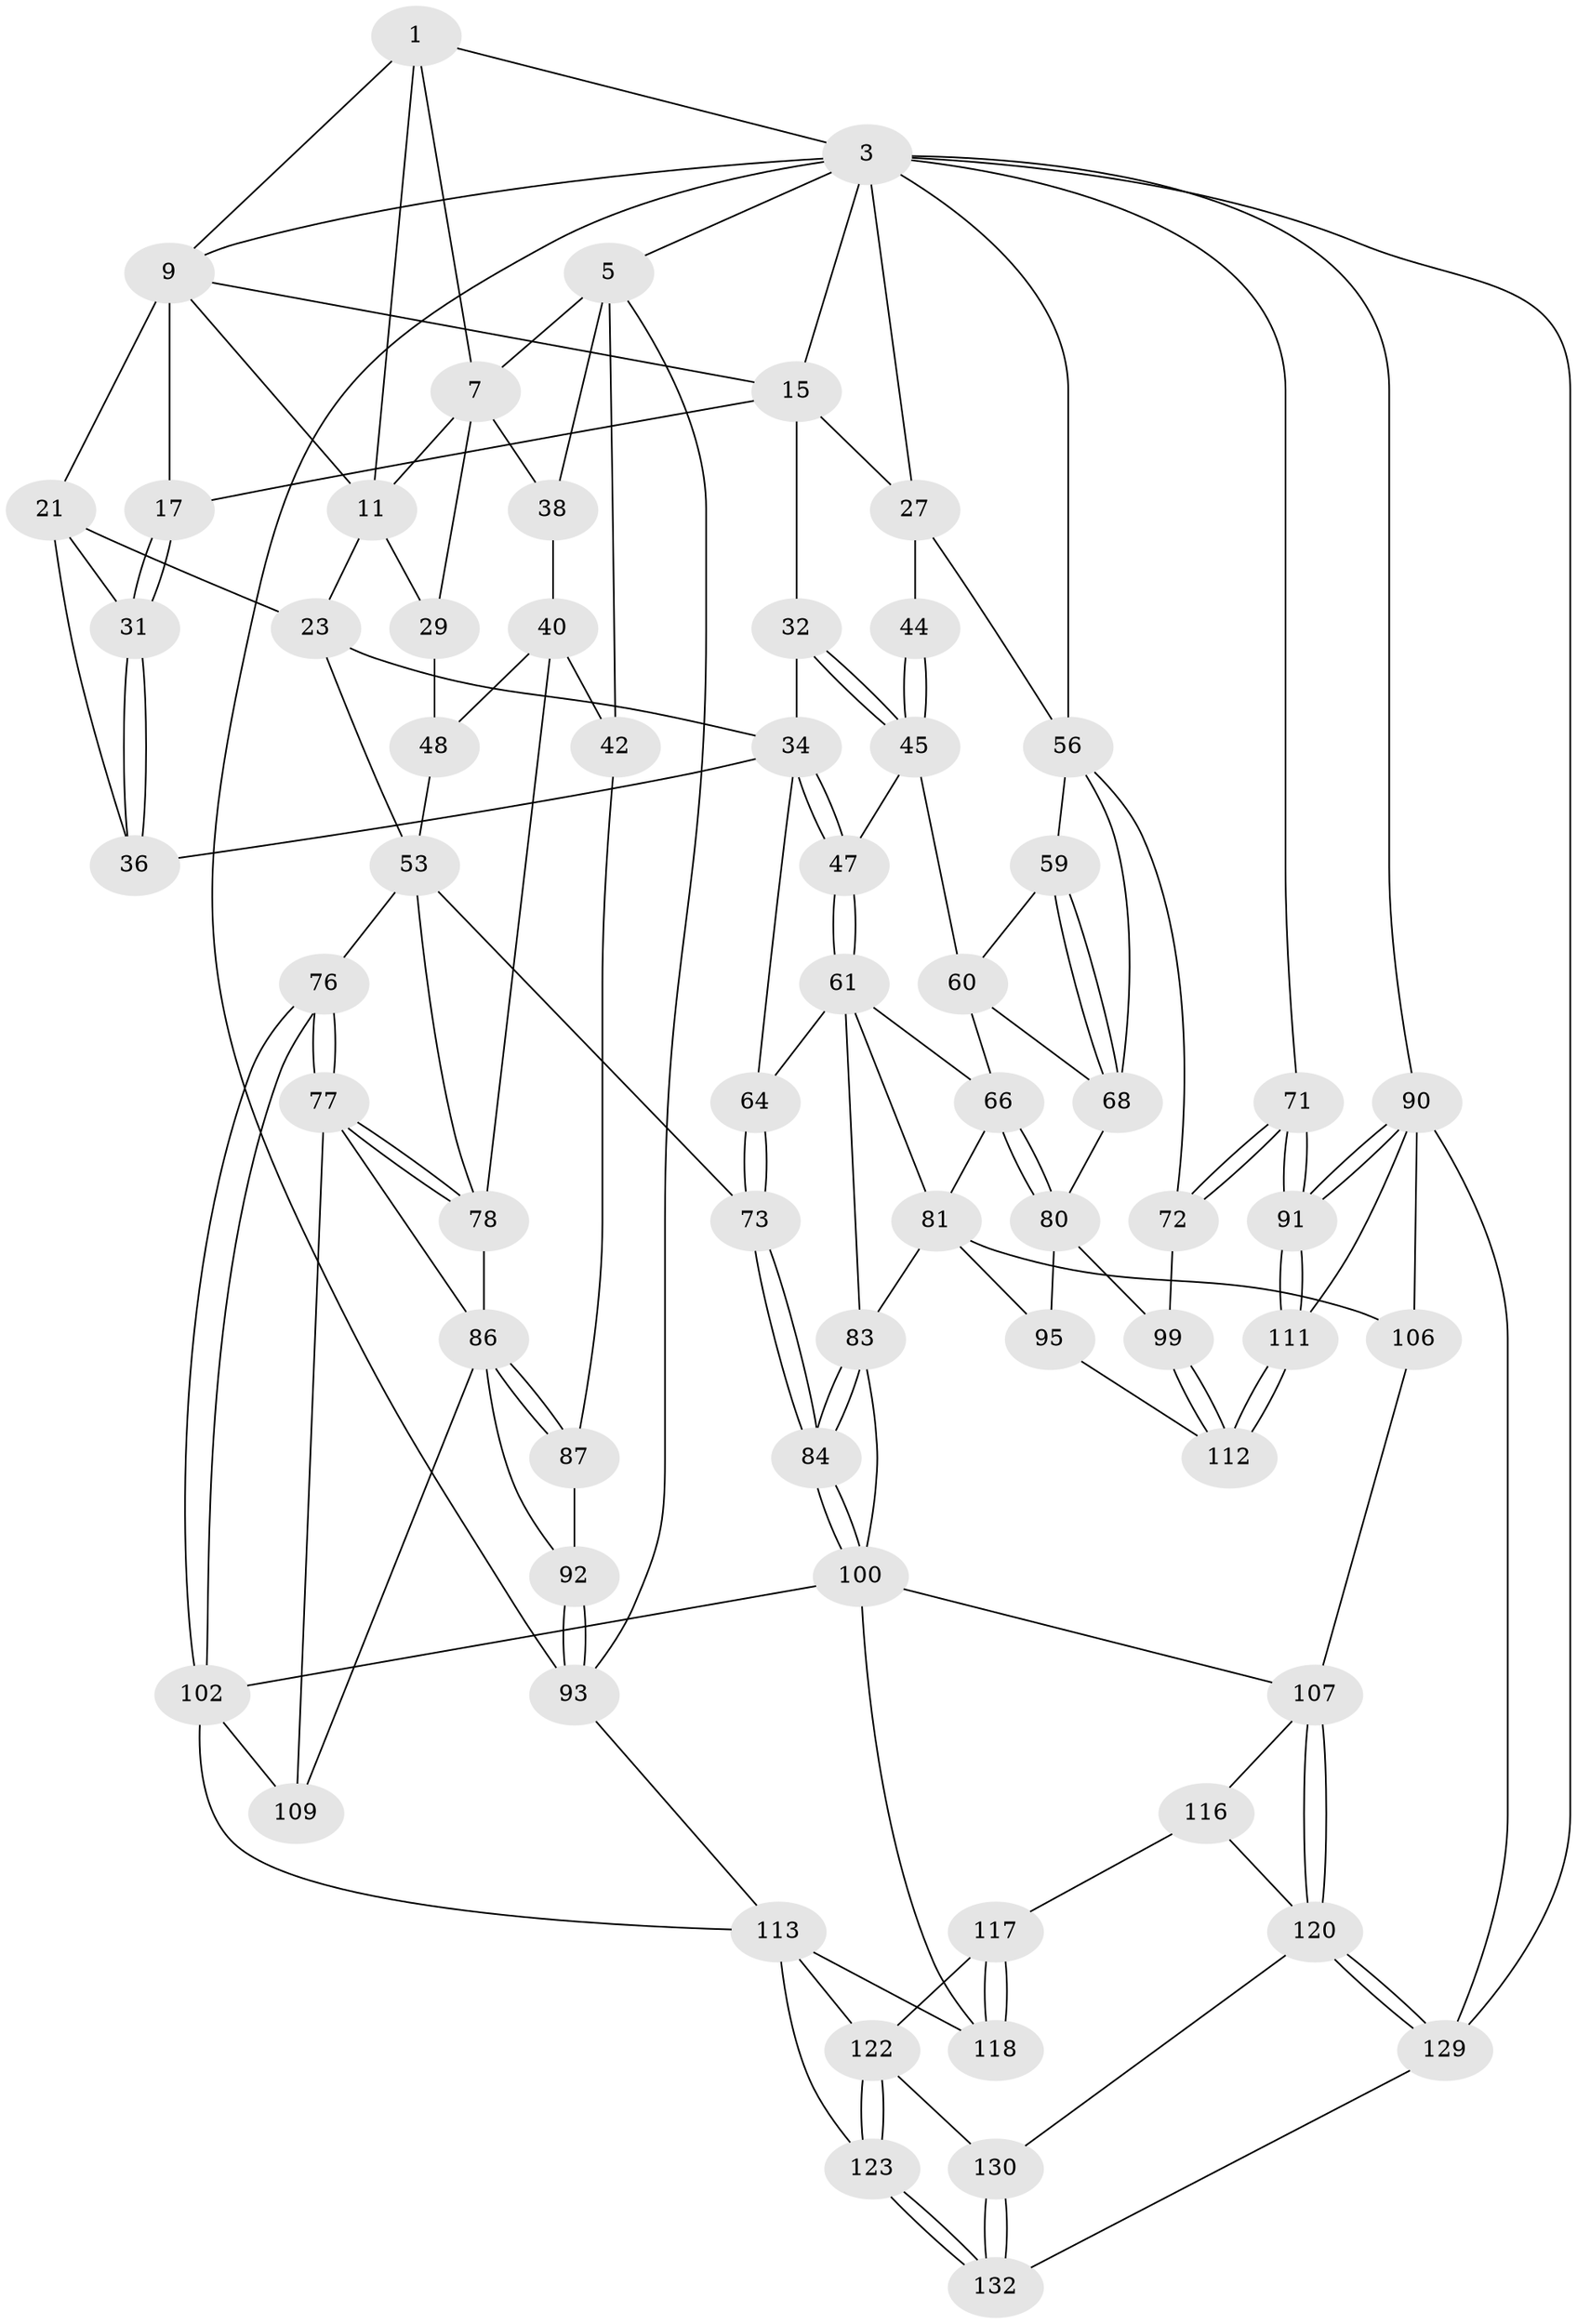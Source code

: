 // original degree distribution, {3: 0.015037593984962405, 4: 0.19548872180451127, 5: 0.6165413533834586, 6: 0.17293233082706766}
// Generated by graph-tools (version 1.1) at 2025/17/03/09/25 04:17:02]
// undirected, 66 vertices, 155 edges
graph export_dot {
graph [start="1"]
  node [color=gray90,style=filled];
  1 [pos="+0.3235440521597423+0",super="+2+6"];
  3 [pos="+1+0",super="+4+14"];
  5 [pos="+0.16177782032146318+0",super="+8+37"];
  7 [pos="+0.18924961541619684+0.09524216298083531",super="+19"];
  9 [pos="+0.5061864841788375+0",super="+13+10"];
  11 [pos="+0.3968943515749557+0.14938164392514727",super="+12+24"];
  15 [pos="+0.6592535481891879+0.15390512878083779",super="+20+16"];
  17 [pos="+0.6333009375933522+0.1633278297445712"];
  21 [pos="+0.5103327486863645+0.21038589625716636",super="+22"];
  23 [pos="+0.38315241739228023+0.3022431481914163",super="+50"];
  27 [pos="+0.9623227266661945+0.2780075778258672",super="+43"];
  29 [pos="+0.3120600360515481+0.26820982797872855"];
  31 [pos="+0.5800544298638208+0.21756066772643984"];
  32 [pos="+0.7893217952343944+0.26934468001060985",super="+33"];
  34 [pos="+0.6426987850495952+0.3545779042546548",super="+35"];
  36 [pos="+0.5842016537205535+0.2845901414838769"];
  38 [pos="+0.070747004104434+0.14114528189121617",super="+39"];
  40 [pos="+0.22436609205842917+0.3019155534696714",super="+41"];
  42 [pos="+0+0.26441384305278814"];
  44 [pos="+0.8149904858097918+0.3892537658017105"];
  45 [pos="+0.798260165956434+0.3936274406345918",super="+46"];
  47 [pos="+0.6603014376665344+0.3799643472241305"];
  48 [pos="+0.2549835906898348+0.2986076777577417",super="+51"];
  53 [pos="+0.41295624282705856+0.4030737381343094",super="+54+74"];
  56 [pos="+0.9104643422067528+0.46100057629754854",super="+57+69"];
  59 [pos="+0.8602888410651618+0.4609151755156491"];
  60 [pos="+0.7960259779866765+0.41219943562130745",super="+65"];
  61 [pos="+0.6691692798048855+0.4893766241264485",super="+62"];
  64 [pos="+0.5726401007934308+0.5088606421442625"];
  66 [pos="+0.7023192830230004+0.5168185237031182",super="+67"];
  68 [pos="+0.8299552966499828+0.5174997973470076",super="+70"];
  71 [pos="+1+0.49443509032909005"];
  72 [pos="+1+0.5361780328105983"];
  73 [pos="+0.46924698938094683+0.5586998341772431"];
  76 [pos="+0.3541325225010112+0.63657832016612"];
  77 [pos="+0.3130347450998203+0.6125823513075571",super="+97"];
  78 [pos="+0.309502542424261+0.5443329060950245",super="+79"];
  80 [pos="+0.8109915750360361+0.621226691187594",super="+94"];
  81 [pos="+0.6616658937821821+0.6174955389635662",super="+82+96"];
  83 [pos="+0.5640230569874007+0.5851134148977656",super="+85"];
  84 [pos="+0.509997809396783+0.6158483538010485"];
  86 [pos="+0.1775314880397915+0.5130800863255907",super="+98"];
  87 [pos="+0.08712651487332945+0.5606780320240967",super="+88"];
  90 [pos="+1+0.9121821543769618",super="+125"];
  91 [pos="+1+0.8708068312622924"];
  92 [pos="+0+1",super="+104"];
  93 [pos="+0+1"];
  95 [pos="+0.7689586897700966+0.7253907556994033"];
  99 [pos="+0.9172463916628322+0.6350604805760234"];
  100 [pos="+0.5088774708292962+0.6445155441342748",super="+101+105"];
  102 [pos="+0.3555577898757452+0.641128256145973",super="+110"];
  106 [pos="+0.7594736039185914+0.7341756860142118"];
  107 [pos="+0.7039575810051012+0.7528241028948724",super="+108"];
  109 [pos="+0.1975509607727936+0.6984601978369589"];
  111 [pos="+1+0.7821698135750035",super="+124"];
  112 [pos="+0.9907759214187007+0.7659774871222694",super="+115"];
  113 [pos="+0.22363582907759058+0.7654730101976281",super="+114+119"];
  116 [pos="+0.515547456686931+0.8152881836901095"];
  117 [pos="+0.4433057459957459+0.8107342708294261"];
  118 [pos="+0.4036895160238565+0.7541175653225612"];
  120 [pos="+0.6263561990587333+0.8795227713767622",super="+121"];
  122 [pos="+0.3177385560221458+0.9835211967976017",super="+128"];
  123 [pos="+0.11035401628137416+1"];
  129 [pos="+0.6865293856328338+0.9353909320094532",super="+131"];
  130 [pos="+0.5355113451749117+0.9726772404117262"];
  132 [pos="+0.5701652073688328+1"];
  1 -- 3;
  1 -- 9;
  1 -- 7;
  1 -- 11;
  3 -- 5;
  3 -- 71;
  3 -- 56;
  3 -- 90;
  3 -- 27;
  3 -- 93;
  3 -- 9;
  3 -- 15;
  3 -- 129;
  5 -- 38 [weight=2];
  5 -- 7;
  5 -- 42;
  5 -- 93;
  7 -- 11;
  7 -- 29;
  7 -- 38;
  9 -- 15;
  9 -- 11;
  9 -- 21;
  9 -- 17;
  11 -- 29;
  11 -- 23;
  15 -- 32 [weight=2];
  15 -- 27;
  15 -- 17;
  17 -- 31;
  17 -- 31;
  21 -- 31;
  21 -- 36;
  21 -- 23;
  23 -- 53;
  23 -- 34;
  27 -- 56;
  27 -- 44 [weight=2];
  29 -- 48;
  31 -- 36;
  31 -- 36;
  32 -- 45;
  32 -- 45;
  32 -- 34;
  34 -- 47;
  34 -- 47;
  34 -- 64;
  34 -- 36;
  38 -- 40;
  40 -- 48 [weight=2];
  40 -- 42;
  40 -- 78;
  42 -- 87;
  44 -- 45;
  44 -- 45;
  45 -- 60;
  45 -- 47;
  47 -- 61;
  47 -- 61;
  48 -- 53;
  53 -- 78;
  53 -- 73;
  53 -- 76;
  56 -- 59;
  56 -- 72;
  56 -- 68;
  59 -- 60;
  59 -- 68;
  59 -- 68;
  60 -- 66;
  60 -- 68;
  61 -- 66;
  61 -- 64;
  61 -- 81;
  61 -- 83;
  64 -- 73;
  64 -- 73;
  66 -- 80;
  66 -- 80;
  66 -- 81;
  68 -- 80;
  71 -- 72;
  71 -- 72;
  71 -- 91;
  71 -- 91;
  72 -- 99;
  73 -- 84;
  73 -- 84;
  76 -- 77;
  76 -- 77;
  76 -- 102;
  76 -- 102;
  77 -- 78;
  77 -- 78;
  77 -- 109;
  77 -- 86;
  78 -- 86;
  80 -- 99;
  80 -- 95;
  81 -- 106;
  81 -- 95;
  81 -- 83;
  83 -- 84;
  83 -- 84;
  83 -- 100;
  84 -- 100;
  84 -- 100;
  86 -- 87;
  86 -- 87;
  86 -- 109;
  86 -- 92;
  87 -- 92 [weight=2];
  90 -- 91;
  90 -- 91;
  90 -- 129 [weight=2];
  90 -- 106;
  90 -- 111;
  91 -- 111;
  91 -- 111;
  92 -- 93;
  92 -- 93;
  93 -- 113;
  95 -- 112;
  99 -- 112;
  99 -- 112;
  100 -- 102;
  100 -- 118;
  100 -- 107;
  102 -- 113;
  102 -- 109;
  106 -- 107;
  107 -- 120;
  107 -- 120;
  107 -- 116;
  111 -- 112 [weight=2];
  111 -- 112;
  113 -- 123;
  113 -- 122;
  113 -- 118;
  116 -- 117;
  116 -- 120;
  117 -- 118;
  117 -- 118;
  117 -- 122;
  120 -- 129;
  120 -- 129;
  120 -- 130;
  122 -- 123;
  122 -- 123;
  122 -- 130;
  123 -- 132;
  123 -- 132;
  129 -- 132;
  130 -- 132;
  130 -- 132;
}

